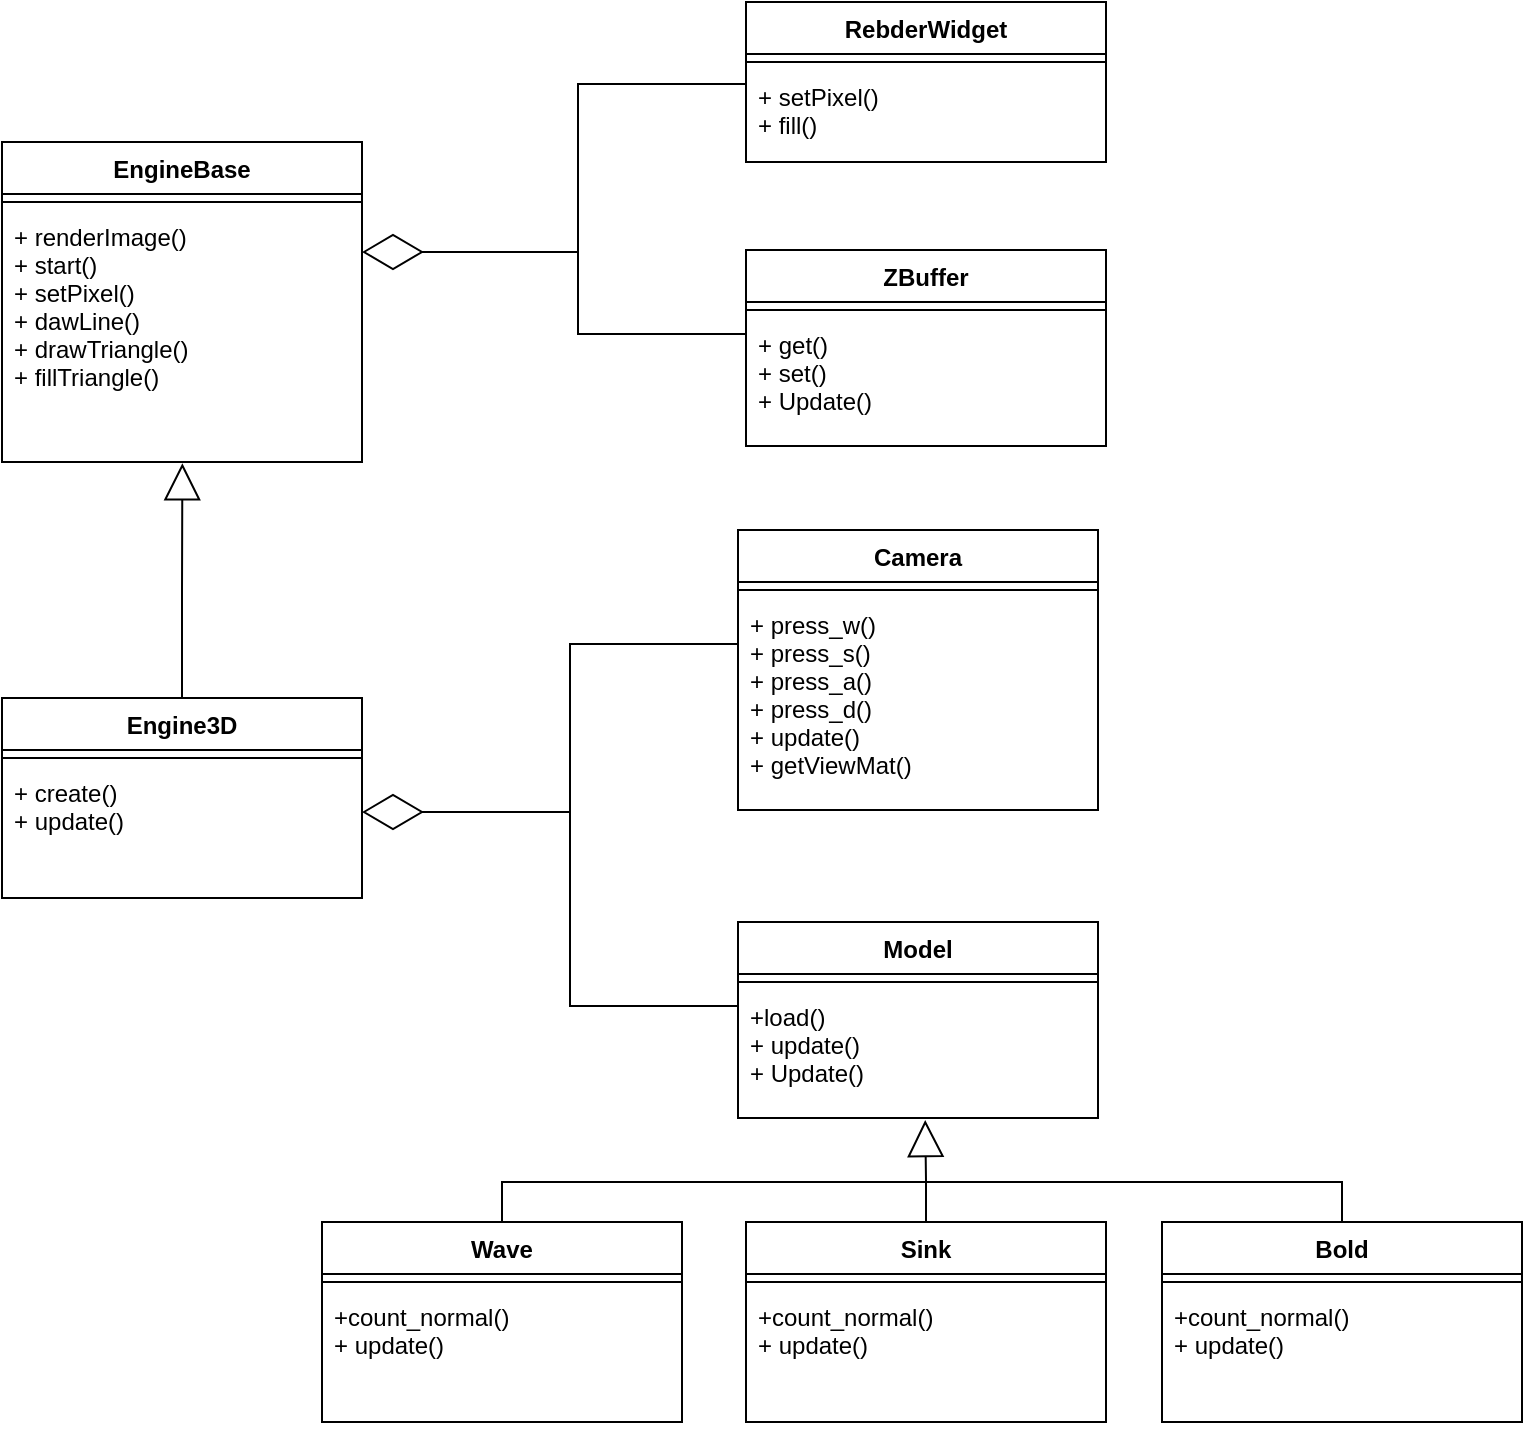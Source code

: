 <mxfile version="21.7.5" type="device">
  <diagram name="Страница 1" id="kz6gyJoGWCuvPW8dKZTB">
    <mxGraphModel dx="1932" dy="1852" grid="1" gridSize="10" guides="1" tooltips="1" connect="1" arrows="1" fold="1" page="1" pageScale="1" pageWidth="827" pageHeight="1169" math="0" shadow="0">
      <root>
        <mxCell id="0" />
        <mxCell id="1" parent="0" />
        <mxCell id="h1TwV950-3VsPdqNaIXf-1" value="EngineBase" style="swimlane;fontStyle=1;align=center;verticalAlign=top;childLayout=stackLayout;horizontal=1;startSize=26;horizontalStack=0;resizeParent=1;resizeParentMax=0;resizeLast=0;collapsible=1;marginBottom=0;" parent="1" vertex="1">
          <mxGeometry x="-680" y="-880" width="180" height="160" as="geometry" />
        </mxCell>
        <mxCell id="h1TwV950-3VsPdqNaIXf-2" value="" style="line;strokeWidth=1;fillColor=none;align=left;verticalAlign=middle;spacingTop=-1;spacingLeft=3;spacingRight=3;rotatable=0;labelPosition=right;points=[];portConstraint=eastwest;" parent="h1TwV950-3VsPdqNaIXf-1" vertex="1">
          <mxGeometry y="26" width="180" height="8" as="geometry" />
        </mxCell>
        <mxCell id="h1TwV950-3VsPdqNaIXf-3" value="+ renderImage()&#xa;+ start()&#xa;+ setPixel()&#xa;+ dawLine()&#xa;+ drawTriangle()&#xa;+ fillTriangle()" style="text;strokeColor=none;fillColor=none;align=left;verticalAlign=top;spacingLeft=4;spacingRight=4;overflow=hidden;rotatable=0;points=[[0,0.5],[1,0.5]];portConstraint=eastwest;" parent="h1TwV950-3VsPdqNaIXf-1" vertex="1">
          <mxGeometry y="34" width="180" height="126" as="geometry" />
        </mxCell>
        <mxCell id="MUTAT69oP9-wDyvFkiB2-2" style="edgeStyle=orthogonalEdgeStyle;rounded=0;orthogonalLoop=1;jettySize=auto;html=1;exitX=0.5;exitY=0;exitDx=0;exitDy=0;entryX=0.501;entryY=1.005;entryDx=0;entryDy=0;entryPerimeter=0;endArrow=block;endFill=0;strokeWidth=1;endSize=16;" edge="1" parent="1" source="h1TwV950-3VsPdqNaIXf-4" target="h1TwV950-3VsPdqNaIXf-3">
          <mxGeometry relative="1" as="geometry" />
        </mxCell>
        <mxCell id="h1TwV950-3VsPdqNaIXf-4" value="Engine3D" style="swimlane;fontStyle=1;align=center;verticalAlign=top;childLayout=stackLayout;horizontal=1;startSize=26;horizontalStack=0;resizeParent=1;resizeParentMax=0;resizeLast=0;collapsible=1;marginBottom=0;" parent="1" vertex="1">
          <mxGeometry x="-680" y="-602" width="180" height="100" as="geometry" />
        </mxCell>
        <mxCell id="h1TwV950-3VsPdqNaIXf-5" value="" style="line;strokeWidth=1;fillColor=none;align=left;verticalAlign=middle;spacingTop=-1;spacingLeft=3;spacingRight=3;rotatable=0;labelPosition=right;points=[];portConstraint=eastwest;" parent="h1TwV950-3VsPdqNaIXf-4" vertex="1">
          <mxGeometry y="26" width="180" height="8" as="geometry" />
        </mxCell>
        <mxCell id="h1TwV950-3VsPdqNaIXf-6" value="+ create()&#xa;+ update()" style="text;strokeColor=none;fillColor=none;align=left;verticalAlign=top;spacingLeft=4;spacingRight=4;overflow=hidden;rotatable=0;points=[[0,0.5],[1,0.5]];portConstraint=eastwest;" parent="h1TwV950-3VsPdqNaIXf-4" vertex="1">
          <mxGeometry y="34" width="180" height="66" as="geometry" />
        </mxCell>
        <mxCell id="h1TwV950-3VsPdqNaIXf-8" value="RebderWidget" style="swimlane;fontStyle=1;align=center;verticalAlign=top;childLayout=stackLayout;horizontal=1;startSize=26;horizontalStack=0;resizeParent=1;resizeParentMax=0;resizeLast=0;collapsible=1;marginBottom=0;" parent="1" vertex="1">
          <mxGeometry x="-308" y="-950" width="180" height="80" as="geometry" />
        </mxCell>
        <mxCell id="h1TwV950-3VsPdqNaIXf-9" value="" style="line;strokeWidth=1;fillColor=none;align=left;verticalAlign=middle;spacingTop=-1;spacingLeft=3;spacingRight=3;rotatable=0;labelPosition=right;points=[];portConstraint=eastwest;" parent="h1TwV950-3VsPdqNaIXf-8" vertex="1">
          <mxGeometry y="26" width="180" height="8" as="geometry" />
        </mxCell>
        <mxCell id="h1TwV950-3VsPdqNaIXf-10" value="+ setPixel()&#xa;+ fill()" style="text;strokeColor=none;fillColor=none;align=left;verticalAlign=top;spacingLeft=4;spacingRight=4;overflow=hidden;rotatable=0;points=[[0,0.5],[1,0.5]];portConstraint=eastwest;" parent="h1TwV950-3VsPdqNaIXf-8" vertex="1">
          <mxGeometry y="34" width="180" height="46" as="geometry" />
        </mxCell>
        <mxCell id="h1TwV950-3VsPdqNaIXf-11" style="edgeStyle=orthogonalEdgeStyle;rounded=0;orthogonalLoop=1;jettySize=auto;html=1;exitX=1;exitY=0.5;exitDx=0;exitDy=0;entryX=0;entryY=0.5;entryDx=0;entryDy=0;endArrow=none;endFill=0;startArrow=diamondThin;startFill=0;strokeWidth=1;startSize=28;" parent="1" target="h1TwV950-3VsPdqNaIXf-10" edge="1">
          <mxGeometry relative="1" as="geometry">
            <mxPoint x="-500.0" y="-825" as="sourcePoint" />
            <Array as="points">
              <mxPoint x="-392" y="-825" />
              <mxPoint x="-392" y="-909" />
            </Array>
          </mxGeometry>
        </mxCell>
        <mxCell id="h1TwV950-3VsPdqNaIXf-12" value="ZBuffer" style="swimlane;fontStyle=1;align=center;verticalAlign=top;childLayout=stackLayout;horizontal=1;startSize=26;horizontalStack=0;resizeParent=1;resizeParentMax=0;resizeLast=0;collapsible=1;marginBottom=0;" parent="1" vertex="1">
          <mxGeometry x="-308" y="-826" width="180" height="98" as="geometry" />
        </mxCell>
        <mxCell id="h1TwV950-3VsPdqNaIXf-13" value="" style="line;strokeWidth=1;fillColor=none;align=left;verticalAlign=middle;spacingTop=-1;spacingLeft=3;spacingRight=3;rotatable=0;labelPosition=right;points=[];portConstraint=eastwest;" parent="h1TwV950-3VsPdqNaIXf-12" vertex="1">
          <mxGeometry y="26" width="180" height="8" as="geometry" />
        </mxCell>
        <mxCell id="h1TwV950-3VsPdqNaIXf-14" style="edgeStyle=orthogonalEdgeStyle;rounded=0;orthogonalLoop=1;jettySize=auto;html=1;exitX=0;exitY=0.5;exitDx=0;exitDy=0;endArrow=none;endFill=0;" parent="h1TwV950-3VsPdqNaIXf-12" source="h1TwV950-3VsPdqNaIXf-15" edge="1">
          <mxGeometry relative="1" as="geometry">
            <mxPoint x="-84" as="targetPoint" />
            <Array as="points">
              <mxPoint y="42" />
            </Array>
          </mxGeometry>
        </mxCell>
        <mxCell id="h1TwV950-3VsPdqNaIXf-15" value="+ get()&#xa;+ set()&#xa;+ Update()" style="text;strokeColor=none;fillColor=none;align=left;verticalAlign=top;spacingLeft=4;spacingRight=4;overflow=hidden;rotatable=0;points=[[0,0.5],[1,0.5]];portConstraint=eastwest;" parent="h1TwV950-3VsPdqNaIXf-12" vertex="1">
          <mxGeometry y="34" width="180" height="64" as="geometry" />
        </mxCell>
        <mxCell id="h1TwV950-3VsPdqNaIXf-16" value="Camera" style="swimlane;fontStyle=1;align=center;verticalAlign=top;childLayout=stackLayout;horizontal=1;startSize=26;horizontalStack=0;resizeParent=1;resizeParentMax=0;resizeLast=0;collapsible=1;marginBottom=0;" parent="1" vertex="1">
          <mxGeometry x="-312" y="-686" width="180" height="140" as="geometry" />
        </mxCell>
        <mxCell id="h1TwV950-3VsPdqNaIXf-17" value="" style="line;strokeWidth=1;fillColor=none;align=left;verticalAlign=middle;spacingTop=-1;spacingLeft=3;spacingRight=3;rotatable=0;labelPosition=right;points=[];portConstraint=eastwest;" parent="h1TwV950-3VsPdqNaIXf-16" vertex="1">
          <mxGeometry y="26" width="180" height="8" as="geometry" />
        </mxCell>
        <mxCell id="h1TwV950-3VsPdqNaIXf-18" value="+ press_w()&#xa;+ press_s()&#xa;+ press_a()&#xa;+ press_d()&#xa;+ update()&#xa;+ getViewMat()" style="text;strokeColor=none;fillColor=none;align=left;verticalAlign=top;spacingLeft=4;spacingRight=4;overflow=hidden;rotatable=0;points=[[0,0.5],[1,0.5]];portConstraint=eastwest;" parent="h1TwV950-3VsPdqNaIXf-16" vertex="1">
          <mxGeometry y="34" width="180" height="106" as="geometry" />
        </mxCell>
        <mxCell id="h1TwV950-3VsPdqNaIXf-19" style="edgeStyle=orthogonalEdgeStyle;rounded=0;orthogonalLoop=1;jettySize=auto;html=1;entryX=0;entryY=0.5;entryDx=0;entryDy=0;endArrow=none;endFill=0;startArrow=diamondThin;startFill=0;strokeWidth=1;startSize=28;" parent="1" target="h1TwV950-3VsPdqNaIXf-18" edge="1">
          <mxGeometry relative="1" as="geometry">
            <mxPoint x="-500" y="-545" as="sourcePoint" />
            <Array as="points">
              <mxPoint x="-396" y="-545" />
              <mxPoint x="-396" y="-629" />
            </Array>
          </mxGeometry>
        </mxCell>
        <mxCell id="h1TwV950-3VsPdqNaIXf-20" value="Model" style="swimlane;fontStyle=1;align=center;verticalAlign=top;childLayout=stackLayout;horizontal=1;startSize=26;horizontalStack=0;resizeParent=1;resizeParentMax=0;resizeLast=0;collapsible=1;marginBottom=0;" parent="1" vertex="1">
          <mxGeometry x="-312" y="-490" width="180" height="98" as="geometry" />
        </mxCell>
        <mxCell id="h1TwV950-3VsPdqNaIXf-21" value="" style="line;strokeWidth=1;fillColor=none;align=left;verticalAlign=middle;spacingTop=-1;spacingLeft=3;spacingRight=3;rotatable=0;labelPosition=right;points=[];portConstraint=eastwest;" parent="h1TwV950-3VsPdqNaIXf-20" vertex="1">
          <mxGeometry y="26" width="180" height="8" as="geometry" />
        </mxCell>
        <mxCell id="h1TwV950-3VsPdqNaIXf-22" style="edgeStyle=orthogonalEdgeStyle;rounded=0;orthogonalLoop=1;jettySize=auto;html=1;exitX=0;exitY=0.5;exitDx=0;exitDy=0;endArrow=none;endFill=0;" parent="h1TwV950-3VsPdqNaIXf-20" source="h1TwV950-3VsPdqNaIXf-23" edge="1">
          <mxGeometry relative="1" as="geometry">
            <mxPoint x="-84" y="-56" as="targetPoint" />
            <Array as="points">
              <mxPoint y="42" />
            </Array>
          </mxGeometry>
        </mxCell>
        <mxCell id="h1TwV950-3VsPdqNaIXf-23" value="+load()&#xa;+ update()&#xa;+ Update()" style="text;strokeColor=none;fillColor=none;align=left;verticalAlign=top;spacingLeft=4;spacingRight=4;overflow=hidden;rotatable=0;points=[[0,0.5],[1,0.5]];portConstraint=eastwest;" parent="h1TwV950-3VsPdqNaIXf-20" vertex="1">
          <mxGeometry y="34" width="180" height="64" as="geometry" />
        </mxCell>
        <mxCell id="MUTAT69oP9-wDyvFkiB2-3" style="edgeStyle=orthogonalEdgeStyle;rounded=0;orthogonalLoop=1;jettySize=auto;html=1;exitX=0.5;exitY=0;exitDx=0;exitDy=0;entryX=0.52;entryY=1.016;entryDx=0;entryDy=0;entryPerimeter=0;endArrow=block;endFill=0;endSize=16;" edge="1" parent="1" source="h1TwV950-3VsPdqNaIXf-24" target="h1TwV950-3VsPdqNaIXf-23">
          <mxGeometry relative="1" as="geometry" />
        </mxCell>
        <mxCell id="h1TwV950-3VsPdqNaIXf-24" value="Sink" style="swimlane;fontStyle=1;align=center;verticalAlign=top;childLayout=stackLayout;horizontal=1;startSize=26;horizontalStack=0;resizeParent=1;resizeParentMax=0;resizeLast=0;collapsible=1;marginBottom=0;" parent="1" vertex="1">
          <mxGeometry x="-308" y="-340" width="180" height="100" as="geometry" />
        </mxCell>
        <mxCell id="h1TwV950-3VsPdqNaIXf-25" value="" style="line;strokeWidth=1;fillColor=none;align=left;verticalAlign=middle;spacingTop=-1;spacingLeft=3;spacingRight=3;rotatable=0;labelPosition=right;points=[];portConstraint=eastwest;" parent="h1TwV950-3VsPdqNaIXf-24" vertex="1">
          <mxGeometry y="26" width="180" height="8" as="geometry" />
        </mxCell>
        <mxCell id="h1TwV950-3VsPdqNaIXf-26" value="+count_normal()&#xa;+ update()" style="text;strokeColor=none;fillColor=none;align=left;verticalAlign=top;spacingLeft=4;spacingRight=4;overflow=hidden;rotatable=0;points=[[0,0.5],[1,0.5]];portConstraint=eastwest;" parent="h1TwV950-3VsPdqNaIXf-24" vertex="1">
          <mxGeometry y="34" width="180" height="66" as="geometry" />
        </mxCell>
        <mxCell id="a6CG3_cKXRehmLYI_Qq5-8" style="edgeStyle=orthogonalEdgeStyle;rounded=0;orthogonalLoop=1;jettySize=auto;html=1;exitX=0.5;exitY=0;exitDx=0;exitDy=0;endArrow=none;endFill=0;" parent="1" source="a6CG3_cKXRehmLYI_Qq5-1" edge="1">
          <mxGeometry relative="1" as="geometry">
            <mxPoint x="-220" y="-360" as="targetPoint" />
            <Array as="points">
              <mxPoint x="-430" y="-360" />
            </Array>
          </mxGeometry>
        </mxCell>
        <mxCell id="a6CG3_cKXRehmLYI_Qq5-1" value="Wave" style="swimlane;fontStyle=1;align=center;verticalAlign=top;childLayout=stackLayout;horizontal=1;startSize=26;horizontalStack=0;resizeParent=1;resizeParentMax=0;resizeLast=0;collapsible=1;marginBottom=0;" parent="1" vertex="1">
          <mxGeometry x="-520" y="-340" width="180" height="100" as="geometry" />
        </mxCell>
        <mxCell id="a6CG3_cKXRehmLYI_Qq5-2" value="" style="line;strokeWidth=1;fillColor=none;align=left;verticalAlign=middle;spacingTop=-1;spacingLeft=3;spacingRight=3;rotatable=0;labelPosition=right;points=[];portConstraint=eastwest;" parent="a6CG3_cKXRehmLYI_Qq5-1" vertex="1">
          <mxGeometry y="26" width="180" height="8" as="geometry" />
        </mxCell>
        <mxCell id="a6CG3_cKXRehmLYI_Qq5-3" value="+count_normal()&#xa;+ update()" style="text;strokeColor=none;fillColor=none;align=left;verticalAlign=top;spacingLeft=4;spacingRight=4;overflow=hidden;rotatable=0;points=[[0,0.5],[1,0.5]];portConstraint=eastwest;" parent="a6CG3_cKXRehmLYI_Qq5-1" vertex="1">
          <mxGeometry y="34" width="180" height="66" as="geometry" />
        </mxCell>
        <mxCell id="a6CG3_cKXRehmLYI_Qq5-9" style="edgeStyle=orthogonalEdgeStyle;rounded=0;orthogonalLoop=1;jettySize=auto;html=1;exitX=0.5;exitY=0;exitDx=0;exitDy=0;endArrow=none;endFill=0;" parent="1" source="a6CG3_cKXRehmLYI_Qq5-4" edge="1">
          <mxGeometry relative="1" as="geometry">
            <mxPoint x="-220" y="-360" as="targetPoint" />
            <Array as="points">
              <mxPoint x="-10" y="-360" />
            </Array>
          </mxGeometry>
        </mxCell>
        <mxCell id="a6CG3_cKXRehmLYI_Qq5-4" value="Bold" style="swimlane;fontStyle=1;align=center;verticalAlign=top;childLayout=stackLayout;horizontal=1;startSize=26;horizontalStack=0;resizeParent=1;resizeParentMax=0;resizeLast=0;collapsible=1;marginBottom=0;" parent="1" vertex="1">
          <mxGeometry x="-100" y="-340" width="180" height="100" as="geometry" />
        </mxCell>
        <mxCell id="a6CG3_cKXRehmLYI_Qq5-5" value="" style="line;strokeWidth=1;fillColor=none;align=left;verticalAlign=middle;spacingTop=-1;spacingLeft=3;spacingRight=3;rotatable=0;labelPosition=right;points=[];portConstraint=eastwest;" parent="a6CG3_cKXRehmLYI_Qq5-4" vertex="1">
          <mxGeometry y="26" width="180" height="8" as="geometry" />
        </mxCell>
        <mxCell id="a6CG3_cKXRehmLYI_Qq5-6" value="+count_normal()&#xa;+ update()" style="text;strokeColor=none;fillColor=none;align=left;verticalAlign=top;spacingLeft=4;spacingRight=4;overflow=hidden;rotatable=0;points=[[0,0.5],[1,0.5]];portConstraint=eastwest;" parent="a6CG3_cKXRehmLYI_Qq5-4" vertex="1">
          <mxGeometry y="34" width="180" height="66" as="geometry" />
        </mxCell>
      </root>
    </mxGraphModel>
  </diagram>
</mxfile>
